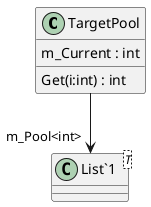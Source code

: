 @startuml
class TargetPool {
    m_Current : int
    Get(i:int) : int
}
class "List`1"<T> {
}
TargetPool --> "m_Pool<int>" "List`1"
@enduml
